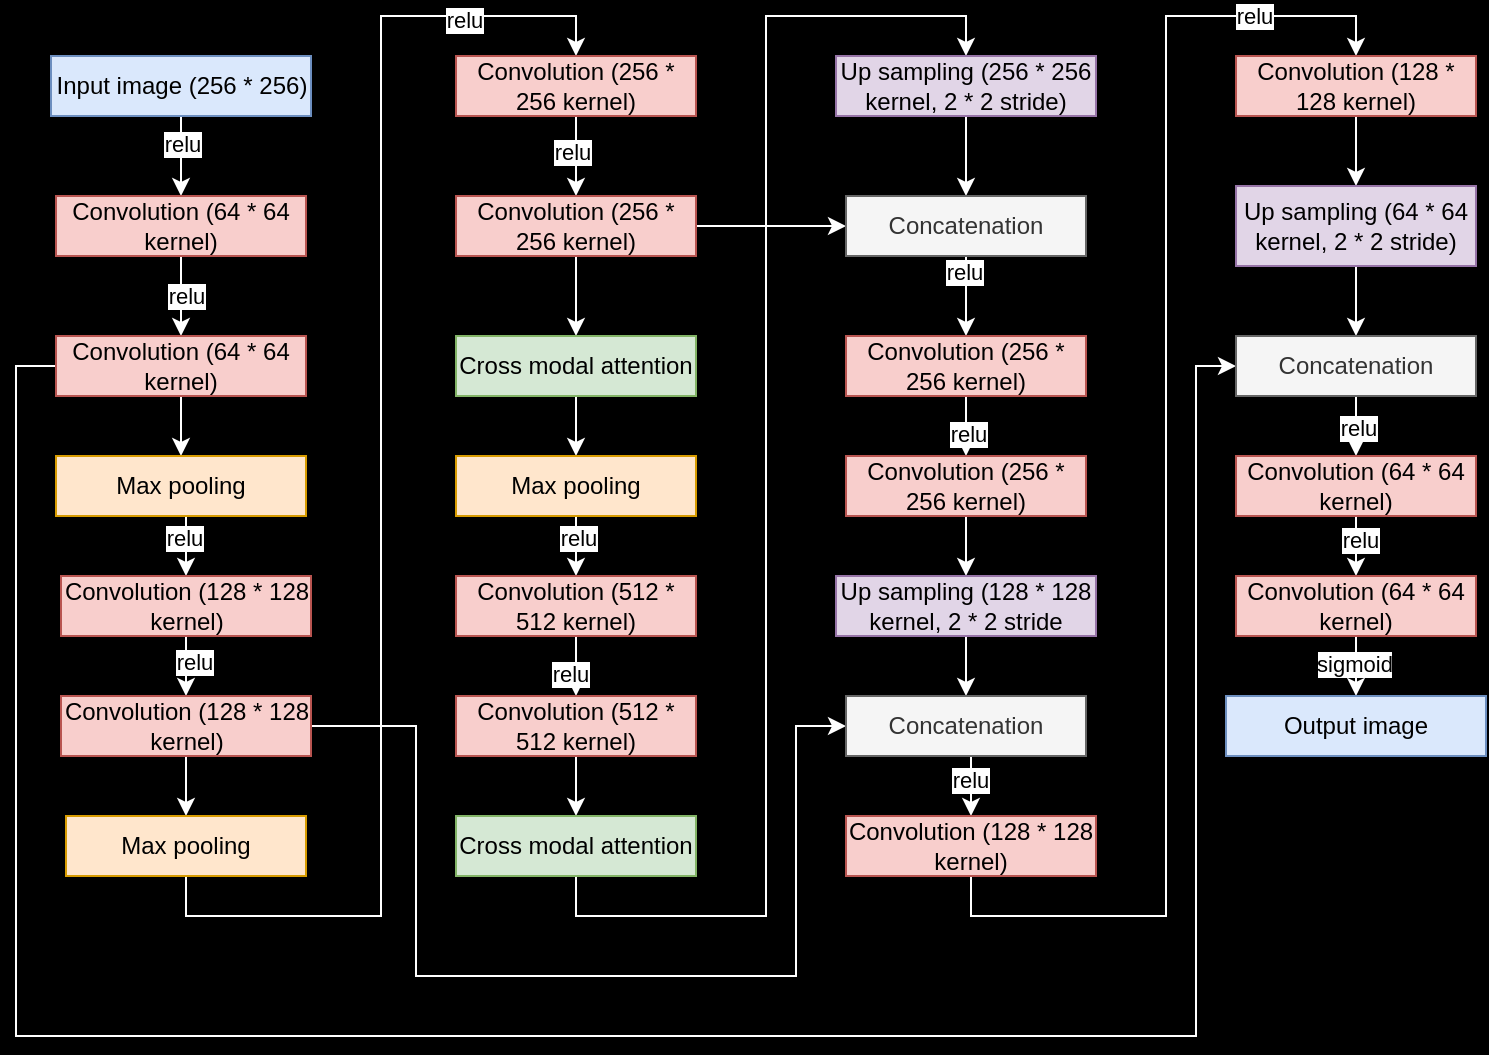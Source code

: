 <mxfile version="24.4.8" type="device" pages="2">
  <diagram name="Page-1" id="0Way26uM3u_rm24j9Uji">
    <mxGraphModel dx="993" dy="558" grid="1" gridSize="10" guides="1" tooltips="1" connect="1" arrows="1" fold="1" page="1" pageScale="1" pageWidth="850" pageHeight="1100" background="#000000" math="0" shadow="0">
      <root>
        <mxCell id="0" />
        <mxCell id="1" parent="0" />
        <mxCell id="--ICsTYKWHdKGQrxIbVZ-16" style="edgeStyle=orthogonalEdgeStyle;rounded=0;orthogonalLoop=1;jettySize=auto;html=1;exitX=0.5;exitY=1;exitDx=0;exitDy=0;entryX=0.5;entryY=0;entryDx=0;entryDy=0;strokeColor=#FFFFFF;" parent="1" source="--ICsTYKWHdKGQrxIbVZ-1" target="--ICsTYKWHdKGQrxIbVZ-2" edge="1">
          <mxGeometry relative="1" as="geometry" />
        </mxCell>
        <mxCell id="--ICsTYKWHdKGQrxIbVZ-20" value="relu" style="edgeLabel;html=1;align=center;verticalAlign=middle;resizable=0;points=[];" parent="--ICsTYKWHdKGQrxIbVZ-16" vertex="1" connectable="0">
          <mxGeometry x="-0.317" relative="1" as="geometry">
            <mxPoint as="offset" />
          </mxGeometry>
        </mxCell>
        <mxCell id="--ICsTYKWHdKGQrxIbVZ-1" value="Input image (256 * 256)" style="rounded=0;whiteSpace=wrap;html=1;fillColor=#dae8fc;strokeColor=#6c8ebf;" parent="1" vertex="1">
          <mxGeometry x="37.5" y="30" width="130" height="30" as="geometry" />
        </mxCell>
        <mxCell id="--ICsTYKWHdKGQrxIbVZ-14" style="edgeStyle=orthogonalEdgeStyle;rounded=0;orthogonalLoop=1;jettySize=auto;html=1;exitX=0.5;exitY=1;exitDx=0;exitDy=0;entryX=0.5;entryY=0;entryDx=0;entryDy=0;strokeColor=#FFFFFF;" parent="1" source="--ICsTYKWHdKGQrxIbVZ-2" target="--ICsTYKWHdKGQrxIbVZ-3" edge="1">
          <mxGeometry relative="1" as="geometry" />
        </mxCell>
        <mxCell id="--ICsTYKWHdKGQrxIbVZ-21" value="relu" style="edgeLabel;html=1;align=center;verticalAlign=middle;resizable=0;points=[];" parent="--ICsTYKWHdKGQrxIbVZ-14" vertex="1" connectable="0">
          <mxGeometry x="-0.017" y="2" relative="1" as="geometry">
            <mxPoint as="offset" />
          </mxGeometry>
        </mxCell>
        <mxCell id="--ICsTYKWHdKGQrxIbVZ-2" value="Convolution (64 * 64 kernel)" style="rounded=0;whiteSpace=wrap;html=1;fillColor=#f8cecc;strokeColor=#b85450;" parent="1" vertex="1">
          <mxGeometry x="40" y="100" width="125" height="30" as="geometry" />
        </mxCell>
        <mxCell id="--ICsTYKWHdKGQrxIbVZ-15" style="edgeStyle=orthogonalEdgeStyle;rounded=0;orthogonalLoop=1;jettySize=auto;html=1;exitX=0.5;exitY=1;exitDx=0;exitDy=0;strokeColor=#FFFFFF;" parent="1" source="--ICsTYKWHdKGQrxIbVZ-3" target="--ICsTYKWHdKGQrxIbVZ-4" edge="1">
          <mxGeometry relative="1" as="geometry" />
        </mxCell>
        <mxCell id="--ICsTYKWHdKGQrxIbVZ-58" style="edgeStyle=orthogonalEdgeStyle;rounded=0;orthogonalLoop=1;jettySize=auto;html=1;exitX=0;exitY=0.5;exitDx=0;exitDy=0;entryX=0;entryY=0.5;entryDx=0;entryDy=0;strokeColor=#FFFFFF;" parent="1" source="--ICsTYKWHdKGQrxIbVZ-3" target="--ICsTYKWHdKGQrxIbVZ-56" edge="1">
          <mxGeometry relative="1" as="geometry">
            <Array as="points">
              <mxPoint x="20" y="185" />
              <mxPoint x="20" y="520" />
              <mxPoint x="610" y="520" />
              <mxPoint x="610" y="185" />
            </Array>
          </mxGeometry>
        </mxCell>
        <mxCell id="--ICsTYKWHdKGQrxIbVZ-3" value="Convolution (64 * 64 kernel)" style="rounded=0;whiteSpace=wrap;html=1;fillColor=#f8cecc;strokeColor=#b85450;" parent="1" vertex="1">
          <mxGeometry x="40" y="170" width="125" height="30" as="geometry" />
        </mxCell>
        <mxCell id="--ICsTYKWHdKGQrxIbVZ-18" style="edgeStyle=orthogonalEdgeStyle;rounded=0;orthogonalLoop=1;jettySize=auto;html=1;exitX=0.5;exitY=1;exitDx=0;exitDy=0;entryX=0.5;entryY=0;entryDx=0;entryDy=0;strokeColor=#FFFFFF;" parent="1" source="--ICsTYKWHdKGQrxIbVZ-4" target="--ICsTYKWHdKGQrxIbVZ-5" edge="1">
          <mxGeometry relative="1" as="geometry" />
        </mxCell>
        <mxCell id="--ICsTYKWHdKGQrxIbVZ-23" value="relu" style="edgeLabel;html=1;align=center;verticalAlign=middle;resizable=0;points=[];" parent="--ICsTYKWHdKGQrxIbVZ-18" vertex="1" connectable="0">
          <mxGeometry x="-0.19" y="-1" relative="1" as="geometry">
            <mxPoint as="offset" />
          </mxGeometry>
        </mxCell>
        <mxCell id="--ICsTYKWHdKGQrxIbVZ-4" value="Max pooling" style="rounded=0;whiteSpace=wrap;html=1;fillColor=#ffe6cc;strokeColor=#d79b00;" parent="1" vertex="1">
          <mxGeometry x="40" y="230" width="125" height="30" as="geometry" />
        </mxCell>
        <mxCell id="--ICsTYKWHdKGQrxIbVZ-19" style="edgeStyle=orthogonalEdgeStyle;rounded=0;orthogonalLoop=1;jettySize=auto;html=1;exitX=0.5;exitY=1;exitDx=0;exitDy=0;entryX=0.5;entryY=0;entryDx=0;entryDy=0;strokeColor=#FFFFFF;" parent="1" source="--ICsTYKWHdKGQrxIbVZ-5" target="--ICsTYKWHdKGQrxIbVZ-6" edge="1">
          <mxGeometry relative="1" as="geometry" />
        </mxCell>
        <mxCell id="--ICsTYKWHdKGQrxIbVZ-24" value="relu" style="edgeLabel;html=1;align=center;verticalAlign=middle;resizable=0;points=[];" parent="--ICsTYKWHdKGQrxIbVZ-19" vertex="1" connectable="0">
          <mxGeometry x="-0.156" y="4" relative="1" as="geometry">
            <mxPoint as="offset" />
          </mxGeometry>
        </mxCell>
        <mxCell id="--ICsTYKWHdKGQrxIbVZ-5" value="Convolution (128 * 128 kernel)" style="rounded=0;whiteSpace=wrap;html=1;fillColor=#f8cecc;strokeColor=#b85450;" parent="1" vertex="1">
          <mxGeometry x="42.5" y="290" width="125" height="30" as="geometry" />
        </mxCell>
        <mxCell id="--ICsTYKWHdKGQrxIbVZ-22" style="edgeStyle=orthogonalEdgeStyle;rounded=0;orthogonalLoop=1;jettySize=auto;html=1;exitX=0.5;exitY=1;exitDx=0;exitDy=0;entryX=0.5;entryY=0;entryDx=0;entryDy=0;strokeColor=#FFFFFF;" parent="1" source="--ICsTYKWHdKGQrxIbVZ-6" target="--ICsTYKWHdKGQrxIbVZ-7" edge="1">
          <mxGeometry relative="1" as="geometry" />
        </mxCell>
        <mxCell id="--ICsTYKWHdKGQrxIbVZ-52" style="edgeStyle=orthogonalEdgeStyle;rounded=0;orthogonalLoop=1;jettySize=auto;html=1;exitX=1;exitY=0.5;exitDx=0;exitDy=0;entryX=0;entryY=0.5;entryDx=0;entryDy=0;strokeColor=#FFFFFF;" parent="1" source="--ICsTYKWHdKGQrxIbVZ-6" target="--ICsTYKWHdKGQrxIbVZ-39" edge="1">
          <mxGeometry relative="1" as="geometry">
            <Array as="points">
              <mxPoint x="220" y="365" />
              <mxPoint x="220" y="490" />
              <mxPoint x="410" y="490" />
              <mxPoint x="410" y="365" />
            </Array>
          </mxGeometry>
        </mxCell>
        <mxCell id="--ICsTYKWHdKGQrxIbVZ-6" value="Convolution (128 * 128 kernel)" style="rounded=0;whiteSpace=wrap;html=1;fillColor=#f8cecc;strokeColor=#b85450;" parent="1" vertex="1">
          <mxGeometry x="42.5" y="350" width="125" height="30" as="geometry" />
        </mxCell>
        <mxCell id="--ICsTYKWHdKGQrxIbVZ-25" style="edgeStyle=orthogonalEdgeStyle;rounded=0;orthogonalLoop=1;jettySize=auto;html=1;exitX=0.5;exitY=1;exitDx=0;exitDy=0;entryX=0.5;entryY=0;entryDx=0;entryDy=0;strokeColor=#FFFFFF;" parent="1" source="--ICsTYKWHdKGQrxIbVZ-7" target="--ICsTYKWHdKGQrxIbVZ-8" edge="1">
          <mxGeometry relative="1" as="geometry" />
        </mxCell>
        <mxCell id="X6eu4Dr7xyRtIW7lge2X-1" value="relu" style="edgeLabel;html=1;align=center;verticalAlign=middle;resizable=0;points=[];" vertex="1" connectable="0" parent="--ICsTYKWHdKGQrxIbVZ-25">
          <mxGeometry x="0.78" y="-2" relative="1" as="geometry">
            <mxPoint x="-1" as="offset" />
          </mxGeometry>
        </mxCell>
        <mxCell id="--ICsTYKWHdKGQrxIbVZ-7" value="Max pooling" style="rounded=0;whiteSpace=wrap;html=1;fillColor=#ffe6cc;strokeColor=#d79b00;" parent="1" vertex="1">
          <mxGeometry x="45" y="410" width="120" height="30" as="geometry" />
        </mxCell>
        <mxCell id="--ICsTYKWHdKGQrxIbVZ-26" style="edgeStyle=orthogonalEdgeStyle;rounded=0;orthogonalLoop=1;jettySize=auto;html=1;exitX=0.5;exitY=1;exitDx=0;exitDy=0;entryX=0.5;entryY=0;entryDx=0;entryDy=0;strokeColor=#FFFFFF;" parent="1" source="--ICsTYKWHdKGQrxIbVZ-8" target="--ICsTYKWHdKGQrxIbVZ-9" edge="1">
          <mxGeometry relative="1" as="geometry" />
        </mxCell>
        <mxCell id="X6eu4Dr7xyRtIW7lge2X-2" value="relu" style="edgeLabel;html=1;align=center;verticalAlign=middle;resizable=0;points=[];" vertex="1" connectable="0" parent="--ICsTYKWHdKGQrxIbVZ-26">
          <mxGeometry x="-0.087" y="-2" relative="1" as="geometry">
            <mxPoint y="-1" as="offset" />
          </mxGeometry>
        </mxCell>
        <mxCell id="--ICsTYKWHdKGQrxIbVZ-8" value="Convolution (256 * 256 kernel)" style="rounded=0;whiteSpace=wrap;html=1;fillColor=#f8cecc;strokeColor=#b85450;" parent="1" vertex="1">
          <mxGeometry x="240" y="30" width="120" height="30" as="geometry" />
        </mxCell>
        <mxCell id="--ICsTYKWHdKGQrxIbVZ-27" style="edgeStyle=orthogonalEdgeStyle;rounded=0;orthogonalLoop=1;jettySize=auto;html=1;exitX=0.5;exitY=1;exitDx=0;exitDy=0;entryX=0.5;entryY=0;entryDx=0;entryDy=0;strokeColor=#FFFFFF;" parent="1" source="--ICsTYKWHdKGQrxIbVZ-9" target="--ICsTYKWHdKGQrxIbVZ-10" edge="1">
          <mxGeometry relative="1" as="geometry" />
        </mxCell>
        <mxCell id="--ICsTYKWHdKGQrxIbVZ-49" style="edgeStyle=orthogonalEdgeStyle;rounded=0;orthogonalLoop=1;jettySize=auto;html=1;exitX=1;exitY=0.5;exitDx=0;exitDy=0;entryX=0;entryY=0.5;entryDx=0;entryDy=0;strokeColor=#FFFFFF;" parent="1" source="--ICsTYKWHdKGQrxIbVZ-9" target="--ICsTYKWHdKGQrxIbVZ-35" edge="1">
          <mxGeometry relative="1" as="geometry" />
        </mxCell>
        <mxCell id="--ICsTYKWHdKGQrxIbVZ-9" value="Convolution (256 * 256 kernel)" style="rounded=0;whiteSpace=wrap;html=1;fillColor=#f8cecc;strokeColor=#b85450;" parent="1" vertex="1">
          <mxGeometry x="240" y="100" width="120" height="30" as="geometry" />
        </mxCell>
        <mxCell id="--ICsTYKWHdKGQrxIbVZ-28" style="edgeStyle=orthogonalEdgeStyle;rounded=0;orthogonalLoop=1;jettySize=auto;html=1;exitX=0.5;exitY=1;exitDx=0;exitDy=0;entryX=0.5;entryY=0;entryDx=0;entryDy=0;strokeColor=#FFFFFF;" parent="1" source="--ICsTYKWHdKGQrxIbVZ-10" target="--ICsTYKWHdKGQrxIbVZ-11" edge="1">
          <mxGeometry relative="1" as="geometry" />
        </mxCell>
        <mxCell id="--ICsTYKWHdKGQrxIbVZ-10" value="Cross modal attention" style="rounded=0;whiteSpace=wrap;html=1;fillColor=#d5e8d4;strokeColor=#82b366;" parent="1" vertex="1">
          <mxGeometry x="240" y="170" width="120" height="30" as="geometry" />
        </mxCell>
        <mxCell id="--ICsTYKWHdKGQrxIbVZ-29" style="edgeStyle=orthogonalEdgeStyle;rounded=0;orthogonalLoop=1;jettySize=auto;html=1;exitX=0.5;exitY=1;exitDx=0;exitDy=0;entryX=0.5;entryY=0;entryDx=0;entryDy=0;strokeColor=#FFFFFF;" parent="1" source="--ICsTYKWHdKGQrxIbVZ-11" target="--ICsTYKWHdKGQrxIbVZ-12" edge="1">
          <mxGeometry relative="1" as="geometry" />
        </mxCell>
        <mxCell id="X6eu4Dr7xyRtIW7lge2X-3" value="relu" style="edgeLabel;html=1;align=center;verticalAlign=middle;resizable=0;points=[];" vertex="1" connectable="0" parent="--ICsTYKWHdKGQrxIbVZ-29">
          <mxGeometry x="-0.2" y="1" relative="1" as="geometry">
            <mxPoint y="-1" as="offset" />
          </mxGeometry>
        </mxCell>
        <mxCell id="--ICsTYKWHdKGQrxIbVZ-11" value="Max pooling" style="rounded=0;whiteSpace=wrap;html=1;fillColor=#ffe6cc;strokeColor=#d79b00;" parent="1" vertex="1">
          <mxGeometry x="240" y="230" width="120" height="30" as="geometry" />
        </mxCell>
        <mxCell id="--ICsTYKWHdKGQrxIbVZ-32" style="edgeStyle=orthogonalEdgeStyle;rounded=0;orthogonalLoop=1;jettySize=auto;html=1;exitX=0.5;exitY=1;exitDx=0;exitDy=0;entryX=0.5;entryY=0;entryDx=0;entryDy=0;strokeColor=#FFFFFF;" parent="1" source="--ICsTYKWHdKGQrxIbVZ-12" target="--ICsTYKWHdKGQrxIbVZ-30" edge="1">
          <mxGeometry relative="1" as="geometry" />
        </mxCell>
        <mxCell id="X6eu4Dr7xyRtIW7lge2X-4" value="relu" style="edgeLabel;html=1;align=center;verticalAlign=middle;resizable=0;points=[];" vertex="1" connectable="0" parent="--ICsTYKWHdKGQrxIbVZ-32">
          <mxGeometry x="0.3" y="-3" relative="1" as="geometry">
            <mxPoint y="-1" as="offset" />
          </mxGeometry>
        </mxCell>
        <mxCell id="--ICsTYKWHdKGQrxIbVZ-12" value="Convolution (512 * 512 kernel)" style="rounded=0;whiteSpace=wrap;html=1;fillColor=#f8cecc;strokeColor=#b85450;" parent="1" vertex="1">
          <mxGeometry x="240" y="290" width="120" height="30" as="geometry" />
        </mxCell>
        <mxCell id="--ICsTYKWHdKGQrxIbVZ-33" style="edgeStyle=orthogonalEdgeStyle;rounded=0;orthogonalLoop=1;jettySize=auto;html=1;exitX=0.5;exitY=1;exitDx=0;exitDy=0;entryX=0.5;entryY=0;entryDx=0;entryDy=0;strokeColor=#FFFFFF;" parent="1" source="--ICsTYKWHdKGQrxIbVZ-30" target="--ICsTYKWHdKGQrxIbVZ-31" edge="1">
          <mxGeometry relative="1" as="geometry" />
        </mxCell>
        <mxCell id="--ICsTYKWHdKGQrxIbVZ-30" value="Convolution (512 * 512 kernel)" style="rounded=0;whiteSpace=wrap;html=1;fillColor=#f8cecc;strokeColor=#b85450;" parent="1" vertex="1">
          <mxGeometry x="240" y="350" width="120" height="30" as="geometry" />
        </mxCell>
        <mxCell id="--ICsTYKWHdKGQrxIbVZ-41" style="edgeStyle=orthogonalEdgeStyle;rounded=0;orthogonalLoop=1;jettySize=auto;html=1;exitX=0.5;exitY=1;exitDx=0;exitDy=0;entryX=0.5;entryY=0;entryDx=0;entryDy=0;strokeColor=#FFFFFF;" parent="1" source="--ICsTYKWHdKGQrxIbVZ-31" target="--ICsTYKWHdKGQrxIbVZ-34" edge="1">
          <mxGeometry relative="1" as="geometry" />
        </mxCell>
        <mxCell id="--ICsTYKWHdKGQrxIbVZ-31" value="Cross modal attention" style="rounded=0;whiteSpace=wrap;html=1;fillColor=#d5e8d4;strokeColor=#82b366;" parent="1" vertex="1">
          <mxGeometry x="240" y="410" width="120" height="30" as="geometry" />
        </mxCell>
        <mxCell id="--ICsTYKWHdKGQrxIbVZ-42" style="edgeStyle=orthogonalEdgeStyle;rounded=0;orthogonalLoop=1;jettySize=auto;html=1;exitX=0.5;exitY=1;exitDx=0;exitDy=0;entryX=0.5;entryY=0;entryDx=0;entryDy=0;strokeColor=#FFFFFF;" parent="1" source="--ICsTYKWHdKGQrxIbVZ-34" target="--ICsTYKWHdKGQrxIbVZ-35" edge="1">
          <mxGeometry relative="1" as="geometry" />
        </mxCell>
        <mxCell id="--ICsTYKWHdKGQrxIbVZ-34" value="Up sampling (256 * 256 kernel, 2 * 2 stride)" style="rounded=0;whiteSpace=wrap;html=1;fillColor=#e1d5e7;strokeColor=#9673a6;" parent="1" vertex="1">
          <mxGeometry x="430" y="30" width="130" height="30" as="geometry" />
        </mxCell>
        <mxCell id="--ICsTYKWHdKGQrxIbVZ-43" style="edgeStyle=orthogonalEdgeStyle;rounded=0;orthogonalLoop=1;jettySize=auto;html=1;exitX=0.5;exitY=1;exitDx=0;exitDy=0;entryX=0.5;entryY=0;entryDx=0;entryDy=0;strokeColor=#FFFFFF;" parent="1" source="--ICsTYKWHdKGQrxIbVZ-35" target="--ICsTYKWHdKGQrxIbVZ-36" edge="1">
          <mxGeometry relative="1" as="geometry" />
        </mxCell>
        <mxCell id="X6eu4Dr7xyRtIW7lge2X-5" value="relu" style="edgeLabel;html=1;align=center;verticalAlign=middle;resizable=0;points=[];" vertex="1" connectable="0" parent="--ICsTYKWHdKGQrxIbVZ-43">
          <mxGeometry x="-0.588" y="-1" relative="1" as="geometry">
            <mxPoint as="offset" />
          </mxGeometry>
        </mxCell>
        <mxCell id="--ICsTYKWHdKGQrxIbVZ-35" value="Concatenation" style="rounded=0;whiteSpace=wrap;html=1;fillColor=#f5f5f5;fontColor=#333333;strokeColor=#666666;" parent="1" vertex="1">
          <mxGeometry x="435" y="100" width="120" height="30" as="geometry" />
        </mxCell>
        <mxCell id="--ICsTYKWHdKGQrxIbVZ-44" style="edgeStyle=orthogonalEdgeStyle;rounded=0;orthogonalLoop=1;jettySize=auto;html=1;exitX=0.5;exitY=1;exitDx=0;exitDy=0;entryX=0.5;entryY=0;entryDx=0;entryDy=0;strokeColor=#FFFFFF;" parent="1" source="--ICsTYKWHdKGQrxIbVZ-36" target="--ICsTYKWHdKGQrxIbVZ-37" edge="1">
          <mxGeometry relative="1" as="geometry" />
        </mxCell>
        <mxCell id="X6eu4Dr7xyRtIW7lge2X-6" value="relu" style="edgeLabel;html=1;align=center;verticalAlign=middle;resizable=0;points=[];" vertex="1" connectable="0" parent="--ICsTYKWHdKGQrxIbVZ-44">
          <mxGeometry x="0.217" y="1" relative="1" as="geometry">
            <mxPoint as="offset" />
          </mxGeometry>
        </mxCell>
        <mxCell id="--ICsTYKWHdKGQrxIbVZ-36" value="Convolution (256 * 256 kernel)" style="rounded=0;whiteSpace=wrap;html=1;fillColor=#f8cecc;strokeColor=#b85450;" parent="1" vertex="1">
          <mxGeometry x="435" y="170" width="120" height="30" as="geometry" />
        </mxCell>
        <mxCell id="--ICsTYKWHdKGQrxIbVZ-45" style="edgeStyle=orthogonalEdgeStyle;rounded=0;orthogonalLoop=1;jettySize=auto;html=1;exitX=0.5;exitY=1;exitDx=0;exitDy=0;entryX=0.5;entryY=0;entryDx=0;entryDy=0;strokeColor=#FFFFFF;" parent="1" source="--ICsTYKWHdKGQrxIbVZ-37" target="--ICsTYKWHdKGQrxIbVZ-38" edge="1">
          <mxGeometry relative="1" as="geometry" />
        </mxCell>
        <mxCell id="--ICsTYKWHdKGQrxIbVZ-37" value="Convolution (256 * 256 kernel)" style="rounded=0;whiteSpace=wrap;html=1;fillColor=#f8cecc;strokeColor=#b85450;" parent="1" vertex="1">
          <mxGeometry x="435" y="230" width="120" height="30" as="geometry" />
        </mxCell>
        <mxCell id="--ICsTYKWHdKGQrxIbVZ-50" style="edgeStyle=orthogonalEdgeStyle;rounded=0;orthogonalLoop=1;jettySize=auto;html=1;exitX=0.5;exitY=1;exitDx=0;exitDy=0;entryX=0.5;entryY=0;entryDx=0;entryDy=0;strokeColor=#FFFFFF;" parent="1" source="--ICsTYKWHdKGQrxIbVZ-38" target="--ICsTYKWHdKGQrxIbVZ-39" edge="1">
          <mxGeometry relative="1" as="geometry" />
        </mxCell>
        <mxCell id="--ICsTYKWHdKGQrxIbVZ-38" value="Up sampling (128 * 128 kernel, 2 * 2 stride" style="rounded=0;whiteSpace=wrap;html=1;fillColor=#e1d5e7;strokeColor=#9673a6;" parent="1" vertex="1">
          <mxGeometry x="430" y="290" width="130" height="30" as="geometry" />
        </mxCell>
        <mxCell id="--ICsTYKWHdKGQrxIbVZ-47" style="edgeStyle=orthogonalEdgeStyle;rounded=0;orthogonalLoop=1;jettySize=auto;html=1;exitX=0.5;exitY=1;exitDx=0;exitDy=0;entryX=0.5;entryY=0;entryDx=0;entryDy=0;strokeColor=#FFFFFF;" parent="1" source="--ICsTYKWHdKGQrxIbVZ-39" target="--ICsTYKWHdKGQrxIbVZ-40" edge="1">
          <mxGeometry relative="1" as="geometry" />
        </mxCell>
        <mxCell id="X6eu4Dr7xyRtIW7lge2X-7" value="relu" style="edgeLabel;html=1;align=center;verticalAlign=middle;resizable=0;points=[];" vertex="1" connectable="0" parent="--ICsTYKWHdKGQrxIbVZ-47">
          <mxGeometry x="-0.108" y="-1" relative="1" as="geometry">
            <mxPoint as="offset" />
          </mxGeometry>
        </mxCell>
        <mxCell id="--ICsTYKWHdKGQrxIbVZ-39" value="Concatenation" style="rounded=0;whiteSpace=wrap;html=1;fillColor=#f5f5f5;fontColor=#333333;strokeColor=#666666;" parent="1" vertex="1">
          <mxGeometry x="435" y="350" width="120" height="30" as="geometry" />
        </mxCell>
        <mxCell id="--ICsTYKWHdKGQrxIbVZ-54" style="edgeStyle=orthogonalEdgeStyle;rounded=0;orthogonalLoop=1;jettySize=auto;html=1;exitX=0.5;exitY=1;exitDx=0;exitDy=0;entryX=0.5;entryY=0;entryDx=0;entryDy=0;strokeColor=#FFFFFF;" parent="1" source="--ICsTYKWHdKGQrxIbVZ-40" target="--ICsTYKWHdKGQrxIbVZ-53" edge="1">
          <mxGeometry relative="1" as="geometry" />
        </mxCell>
        <mxCell id="X6eu4Dr7xyRtIW7lge2X-8" value="relu" style="edgeLabel;html=1;align=center;verticalAlign=middle;resizable=0;points=[];" vertex="1" connectable="0" parent="--ICsTYKWHdKGQrxIbVZ-54">
          <mxGeometry x="0.793" y="1" relative="1" as="geometry">
            <mxPoint x="-1" y="1" as="offset" />
          </mxGeometry>
        </mxCell>
        <mxCell id="--ICsTYKWHdKGQrxIbVZ-40" value="Convolution (128 * 128 kernel)" style="rounded=0;whiteSpace=wrap;html=1;fillColor=#f8cecc;strokeColor=#b85450;" parent="1" vertex="1">
          <mxGeometry x="435" y="410" width="125" height="30" as="geometry" />
        </mxCell>
        <mxCell id="--ICsTYKWHdKGQrxIbVZ-59" style="edgeStyle=orthogonalEdgeStyle;rounded=0;orthogonalLoop=1;jettySize=auto;html=1;exitX=0.5;exitY=1;exitDx=0;exitDy=0;entryX=0.5;entryY=0;entryDx=0;entryDy=0;strokeColor=#FFFFFF;" parent="1" source="--ICsTYKWHdKGQrxIbVZ-53" target="--ICsTYKWHdKGQrxIbVZ-55" edge="1">
          <mxGeometry relative="1" as="geometry" />
        </mxCell>
        <mxCell id="--ICsTYKWHdKGQrxIbVZ-53" value="Convolution (128 * 128 kernel)" style="rounded=0;whiteSpace=wrap;html=1;fillColor=#f8cecc;strokeColor=#b85450;" parent="1" vertex="1">
          <mxGeometry x="630" y="30" width="120" height="30" as="geometry" />
        </mxCell>
        <mxCell id="--ICsTYKWHdKGQrxIbVZ-60" style="edgeStyle=orthogonalEdgeStyle;rounded=0;orthogonalLoop=1;jettySize=auto;html=1;exitX=0.5;exitY=1;exitDx=0;exitDy=0;entryX=0.5;entryY=0;entryDx=0;entryDy=0;strokeColor=#FFFFFF;" parent="1" source="--ICsTYKWHdKGQrxIbVZ-55" target="--ICsTYKWHdKGQrxIbVZ-56" edge="1">
          <mxGeometry relative="1" as="geometry" />
        </mxCell>
        <mxCell id="--ICsTYKWHdKGQrxIbVZ-55" value="Up sampling (64 * 64 kernel, 2 * 2 stride)" style="rounded=0;whiteSpace=wrap;html=1;fillColor=#e1d5e7;strokeColor=#9673a6;" parent="1" vertex="1">
          <mxGeometry x="630" y="95" width="120" height="40" as="geometry" />
        </mxCell>
        <mxCell id="--ICsTYKWHdKGQrxIbVZ-63" style="edgeStyle=orthogonalEdgeStyle;rounded=0;orthogonalLoop=1;jettySize=auto;html=1;exitX=0.5;exitY=1;exitDx=0;exitDy=0;entryX=0.5;entryY=0;entryDx=0;entryDy=0;strokeColor=#FFFFFF;" parent="1" source="--ICsTYKWHdKGQrxIbVZ-56" target="--ICsTYKWHdKGQrxIbVZ-61" edge="1">
          <mxGeometry relative="1" as="geometry" />
        </mxCell>
        <mxCell id="X6eu4Dr7xyRtIW7lge2X-9" value="relu" style="edgeLabel;html=1;align=center;verticalAlign=middle;resizable=0;points=[];" vertex="1" connectable="0" parent="--ICsTYKWHdKGQrxIbVZ-63">
          <mxGeometry x="0.05" y="1" relative="1" as="geometry">
            <mxPoint as="offset" />
          </mxGeometry>
        </mxCell>
        <mxCell id="--ICsTYKWHdKGQrxIbVZ-56" value="Concatenation" style="rounded=0;whiteSpace=wrap;html=1;fillColor=#f5f5f5;fontColor=#333333;strokeColor=#666666;" parent="1" vertex="1">
          <mxGeometry x="630" y="170" width="120" height="30" as="geometry" />
        </mxCell>
        <mxCell id="--ICsTYKWHdKGQrxIbVZ-64" style="edgeStyle=orthogonalEdgeStyle;rounded=0;orthogonalLoop=1;jettySize=auto;html=1;exitX=0.5;exitY=1;exitDx=0;exitDy=0;entryX=0.5;entryY=0;entryDx=0;entryDy=0;strokeColor=#FFFFFF;" parent="1" source="--ICsTYKWHdKGQrxIbVZ-61" target="--ICsTYKWHdKGQrxIbVZ-62" edge="1">
          <mxGeometry relative="1" as="geometry" />
        </mxCell>
        <mxCell id="X6eu4Dr7xyRtIW7lge2X-10" value="relu" style="edgeLabel;html=1;align=center;verticalAlign=middle;resizable=0;points=[];" vertex="1" connectable="0" parent="--ICsTYKWHdKGQrxIbVZ-64">
          <mxGeometry x="-0.117" y="2" relative="1" as="geometry">
            <mxPoint y="-1" as="offset" />
          </mxGeometry>
        </mxCell>
        <mxCell id="--ICsTYKWHdKGQrxIbVZ-61" value="Convolution (64 * 64 kernel)" style="rounded=0;whiteSpace=wrap;html=1;fillColor=#f8cecc;strokeColor=#b85450;" parent="1" vertex="1">
          <mxGeometry x="630" y="230" width="120" height="30" as="geometry" />
        </mxCell>
        <mxCell id="--ICsTYKWHdKGQrxIbVZ-66" style="edgeStyle=orthogonalEdgeStyle;rounded=0;orthogonalLoop=1;jettySize=auto;html=1;exitX=0.5;exitY=1;exitDx=0;exitDy=0;entryX=0.5;entryY=0;entryDx=0;entryDy=0;strokeColor=#FFFFFF;" parent="1" source="--ICsTYKWHdKGQrxIbVZ-62" target="--ICsTYKWHdKGQrxIbVZ-65" edge="1">
          <mxGeometry relative="1" as="geometry" />
        </mxCell>
        <mxCell id="X6eu4Dr7xyRtIW7lge2X-11" value="sigmoid" style="edgeLabel;html=1;align=center;verticalAlign=middle;resizable=0;points=[];" vertex="1" connectable="0" parent="--ICsTYKWHdKGQrxIbVZ-66">
          <mxGeometry x="-0.033" y="-1" relative="1" as="geometry">
            <mxPoint y="-1" as="offset" />
          </mxGeometry>
        </mxCell>
        <mxCell id="--ICsTYKWHdKGQrxIbVZ-62" value="Convolution (64 * 64 kernel)" style="rounded=0;whiteSpace=wrap;html=1;fillColor=#f8cecc;strokeColor=#b85450;" parent="1" vertex="1">
          <mxGeometry x="630" y="290" width="120" height="30" as="geometry" />
        </mxCell>
        <mxCell id="--ICsTYKWHdKGQrxIbVZ-65" value="Output image" style="rounded=0;whiteSpace=wrap;html=1;fillColor=#dae8fc;strokeColor=#6c8ebf;" parent="1" vertex="1">
          <mxGeometry x="625" y="350" width="130" height="30" as="geometry" />
        </mxCell>
      </root>
    </mxGraphModel>
  </diagram>
  <diagram id="0diZa2NStPj4CwlOiZIz" name="Page-2">
    <mxGraphModel dx="794" dy="446" grid="1" gridSize="10" guides="1" tooltips="1" connect="1" arrows="1" fold="1" page="1" pageScale="1" pageWidth="850" pageHeight="1100" math="0" shadow="0">
      <root>
        <mxCell id="0" />
        <mxCell id="1" parent="0" />
      </root>
    </mxGraphModel>
  </diagram>
</mxfile>

